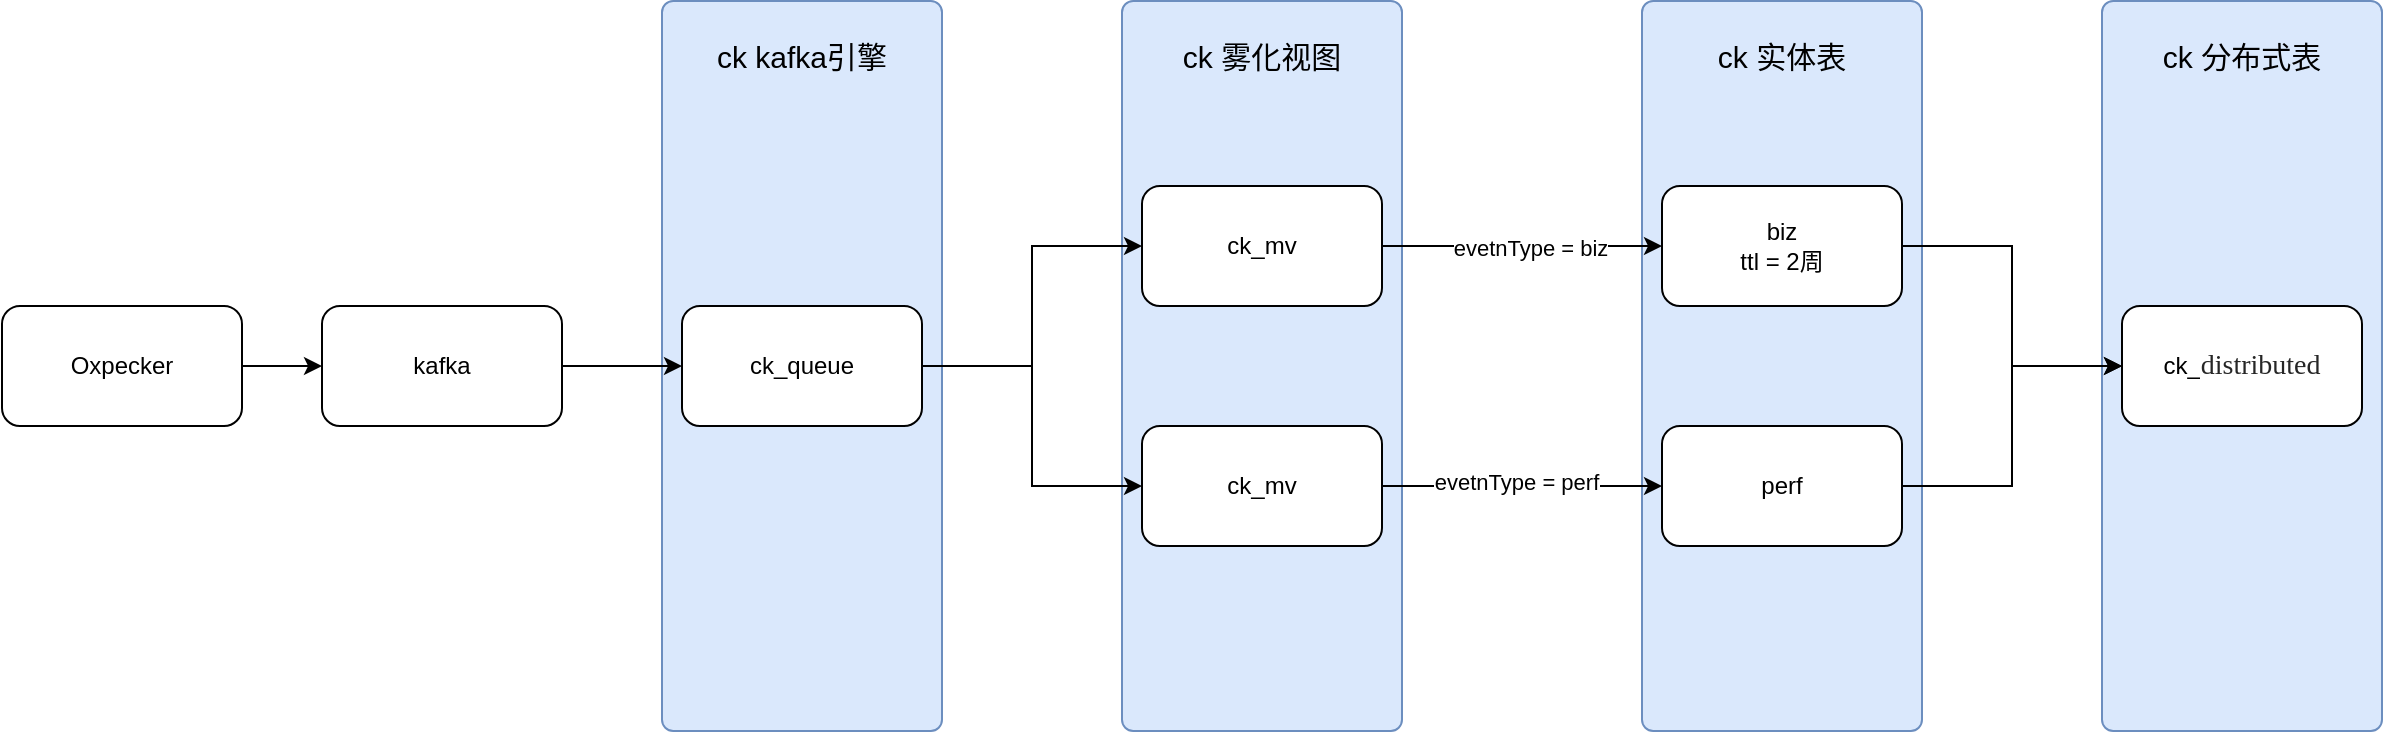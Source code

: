 <mxfile version="20.2.8" type="github">
  <diagram id="5sNCtf8TnNup9ikiYeKR" name="Page-1">
    <mxGraphModel dx="2253" dy="794" grid="1" gridSize="10" guides="1" tooltips="1" connect="1" arrows="1" fold="1" page="1" pageScale="1" pageWidth="827" pageHeight="1169" math="0" shadow="0">
      <root>
        <mxCell id="0" />
        <mxCell id="1" parent="0" />
        <mxCell id="cOQ7659cr5sRImk2ECmP-20" value="" style="rounded=1;whiteSpace=wrap;html=1;arcSize=4;fillColor=#dae8fc;strokeColor=#6c8ebf;" vertex="1" parent="1">
          <mxGeometry x="1040" y="107.5" width="140" height="365" as="geometry" />
        </mxCell>
        <mxCell id="cOQ7659cr5sRImk2ECmP-19" value="" style="rounded=1;whiteSpace=wrap;html=1;arcSize=4;fillColor=#dae8fc;strokeColor=#6c8ebf;" vertex="1" parent="1">
          <mxGeometry x="810" y="107.5" width="140" height="365" as="geometry" />
        </mxCell>
        <mxCell id="cOQ7659cr5sRImk2ECmP-17" value="" style="rounded=1;whiteSpace=wrap;html=1;arcSize=4;fillColor=#dae8fc;strokeColor=#6c8ebf;" vertex="1" parent="1">
          <mxGeometry x="550" y="107.5" width="140" height="365" as="geometry" />
        </mxCell>
        <mxCell id="cOQ7659cr5sRImk2ECmP-15" value="" style="rounded=1;whiteSpace=wrap;html=1;arcSize=4;fillColor=#dae8fc;strokeColor=#6c8ebf;" vertex="1" parent="1">
          <mxGeometry x="320" y="107.5" width="140" height="365" as="geometry" />
        </mxCell>
        <mxCell id="cOQ7659cr5sRImk2ECmP-25" value="" style="edgeStyle=orthogonalEdgeStyle;rounded=0;orthogonalLoop=1;jettySize=auto;html=1;fontSize=15;" edge="1" parent="1" source="cOQ7659cr5sRImk2ECmP-1" target="cOQ7659cr5sRImk2ECmP-2">
          <mxGeometry relative="1" as="geometry" />
        </mxCell>
        <mxCell id="cOQ7659cr5sRImk2ECmP-1" value="kafka" style="rounded=1;whiteSpace=wrap;html=1;" vertex="1" parent="1">
          <mxGeometry x="150" y="260" width="120" height="60" as="geometry" />
        </mxCell>
        <mxCell id="cOQ7659cr5sRImk2ECmP-26" value="" style="edgeStyle=orthogonalEdgeStyle;rounded=0;orthogonalLoop=1;jettySize=auto;html=1;fontSize=15;entryX=0;entryY=0.5;entryDx=0;entryDy=0;" edge="1" parent="1" source="cOQ7659cr5sRImk2ECmP-2" target="cOQ7659cr5sRImk2ECmP-3">
          <mxGeometry relative="1" as="geometry" />
        </mxCell>
        <mxCell id="cOQ7659cr5sRImk2ECmP-27" style="edgeStyle=orthogonalEdgeStyle;rounded=0;orthogonalLoop=1;jettySize=auto;html=1;entryX=0;entryY=0.5;entryDx=0;entryDy=0;fontSize=15;" edge="1" parent="1" source="cOQ7659cr5sRImk2ECmP-2" target="cOQ7659cr5sRImk2ECmP-4">
          <mxGeometry relative="1" as="geometry" />
        </mxCell>
        <mxCell id="cOQ7659cr5sRImk2ECmP-2" value="ck_queue" style="rounded=1;whiteSpace=wrap;html=1;" vertex="1" parent="1">
          <mxGeometry x="330" y="260" width="120" height="60" as="geometry" />
        </mxCell>
        <mxCell id="cOQ7659cr5sRImk2ECmP-7" style="edgeStyle=orthogonalEdgeStyle;rounded=0;orthogonalLoop=1;jettySize=auto;html=1;entryX=0;entryY=0.5;entryDx=0;entryDy=0;" edge="1" parent="1" source="cOQ7659cr5sRImk2ECmP-3" target="cOQ7659cr5sRImk2ECmP-6">
          <mxGeometry relative="1" as="geometry" />
        </mxCell>
        <mxCell id="cOQ7659cr5sRImk2ECmP-10" value="evetnType = biz" style="edgeLabel;html=1;align=center;verticalAlign=middle;resizable=0;points=[];" vertex="1" connectable="0" parent="cOQ7659cr5sRImk2ECmP-7">
          <mxGeometry x="0.057" y="-1" relative="1" as="geometry">
            <mxPoint as="offset" />
          </mxGeometry>
        </mxCell>
        <mxCell id="cOQ7659cr5sRImk2ECmP-3" value="ck_mv" style="rounded=1;whiteSpace=wrap;html=1;" vertex="1" parent="1">
          <mxGeometry x="560" y="200" width="120" height="60" as="geometry" />
        </mxCell>
        <mxCell id="cOQ7659cr5sRImk2ECmP-8" style="edgeStyle=orthogonalEdgeStyle;rounded=0;orthogonalLoop=1;jettySize=auto;html=1;entryX=0;entryY=0.5;entryDx=0;entryDy=0;" edge="1" parent="1" source="cOQ7659cr5sRImk2ECmP-4" target="cOQ7659cr5sRImk2ECmP-5">
          <mxGeometry relative="1" as="geometry" />
        </mxCell>
        <mxCell id="cOQ7659cr5sRImk2ECmP-9" value="evetnType = perf" style="edgeLabel;html=1;align=center;verticalAlign=middle;resizable=0;points=[];" vertex="1" connectable="0" parent="cOQ7659cr5sRImk2ECmP-8">
          <mxGeometry x="-0.04" y="2" relative="1" as="geometry">
            <mxPoint as="offset" />
          </mxGeometry>
        </mxCell>
        <mxCell id="cOQ7659cr5sRImk2ECmP-4" value="ck_mv" style="rounded=1;whiteSpace=wrap;html=1;" vertex="1" parent="1">
          <mxGeometry x="560" y="320" width="120" height="60" as="geometry" />
        </mxCell>
        <mxCell id="cOQ7659cr5sRImk2ECmP-29" style="edgeStyle=orthogonalEdgeStyle;rounded=0;orthogonalLoop=1;jettySize=auto;html=1;fontSize=15;" edge="1" parent="1" source="cOQ7659cr5sRImk2ECmP-5" target="cOQ7659cr5sRImk2ECmP-13">
          <mxGeometry relative="1" as="geometry" />
        </mxCell>
        <mxCell id="cOQ7659cr5sRImk2ECmP-5" value="perf" style="rounded=1;whiteSpace=wrap;html=1;" vertex="1" parent="1">
          <mxGeometry x="820" y="320" width="120" height="60" as="geometry" />
        </mxCell>
        <mxCell id="cOQ7659cr5sRImk2ECmP-28" style="edgeStyle=orthogonalEdgeStyle;rounded=0;orthogonalLoop=1;jettySize=auto;html=1;entryX=0;entryY=0.5;entryDx=0;entryDy=0;fontSize=15;" edge="1" parent="1" source="cOQ7659cr5sRImk2ECmP-6" target="cOQ7659cr5sRImk2ECmP-13">
          <mxGeometry relative="1" as="geometry" />
        </mxCell>
        <mxCell id="cOQ7659cr5sRImk2ECmP-6" value="biz&lt;br&gt;ttl = 2周" style="rounded=1;whiteSpace=wrap;html=1;" vertex="1" parent="1">
          <mxGeometry x="820" y="200" width="120" height="60" as="geometry" />
        </mxCell>
        <mxCell id="cOQ7659cr5sRImk2ECmP-13" value="ck_&lt;span style=&quot;color: rgba(0, 0, 0, 0.85); font-family: &amp;quot;苹方-简,sans-serif&amp;quot;; font-size: 14px; text-align: start; background-color: rgb(255, 255, 255);&quot;&gt;distributed&lt;/span&gt;" style="rounded=1;whiteSpace=wrap;html=1;" vertex="1" parent="1">
          <mxGeometry x="1050" y="260" width="120" height="60" as="geometry" />
        </mxCell>
        <mxCell id="cOQ7659cr5sRImk2ECmP-16" value="ck kafka引擎" style="text;html=1;strokeColor=none;fillColor=none;align=center;verticalAlign=middle;whiteSpace=wrap;rounded=0;fontSize=15;" vertex="1" parent="1">
          <mxGeometry x="330" y="120" width="120" height="30" as="geometry" />
        </mxCell>
        <mxCell id="cOQ7659cr5sRImk2ECmP-18" value="ck 雾化视图" style="text;html=1;strokeColor=none;fillColor=none;align=center;verticalAlign=middle;whiteSpace=wrap;rounded=0;fontSize=15;" vertex="1" parent="1">
          <mxGeometry x="560" y="120" width="120" height="30" as="geometry" />
        </mxCell>
        <mxCell id="cOQ7659cr5sRImk2ECmP-24" value="" style="edgeStyle=orthogonalEdgeStyle;rounded=0;orthogonalLoop=1;jettySize=auto;html=1;fontSize=15;" edge="1" parent="1" source="cOQ7659cr5sRImk2ECmP-21" target="cOQ7659cr5sRImk2ECmP-1">
          <mxGeometry relative="1" as="geometry" />
        </mxCell>
        <mxCell id="cOQ7659cr5sRImk2ECmP-21" value="Oxpecker" style="rounded=1;whiteSpace=wrap;html=1;" vertex="1" parent="1">
          <mxGeometry x="-10" y="260" width="120" height="60" as="geometry" />
        </mxCell>
        <mxCell id="cOQ7659cr5sRImk2ECmP-22" value="ck 实体表" style="text;html=1;strokeColor=none;fillColor=none;align=center;verticalAlign=middle;whiteSpace=wrap;rounded=0;fontSize=15;" vertex="1" parent="1">
          <mxGeometry x="820" y="120" width="120" height="30" as="geometry" />
        </mxCell>
        <mxCell id="cOQ7659cr5sRImk2ECmP-23" value="ck 分布式表" style="text;html=1;strokeColor=none;fillColor=none;align=center;verticalAlign=middle;whiteSpace=wrap;rounded=0;fontSize=15;" vertex="1" parent="1">
          <mxGeometry x="1050" y="120" width="120" height="30" as="geometry" />
        </mxCell>
      </root>
    </mxGraphModel>
  </diagram>
</mxfile>
